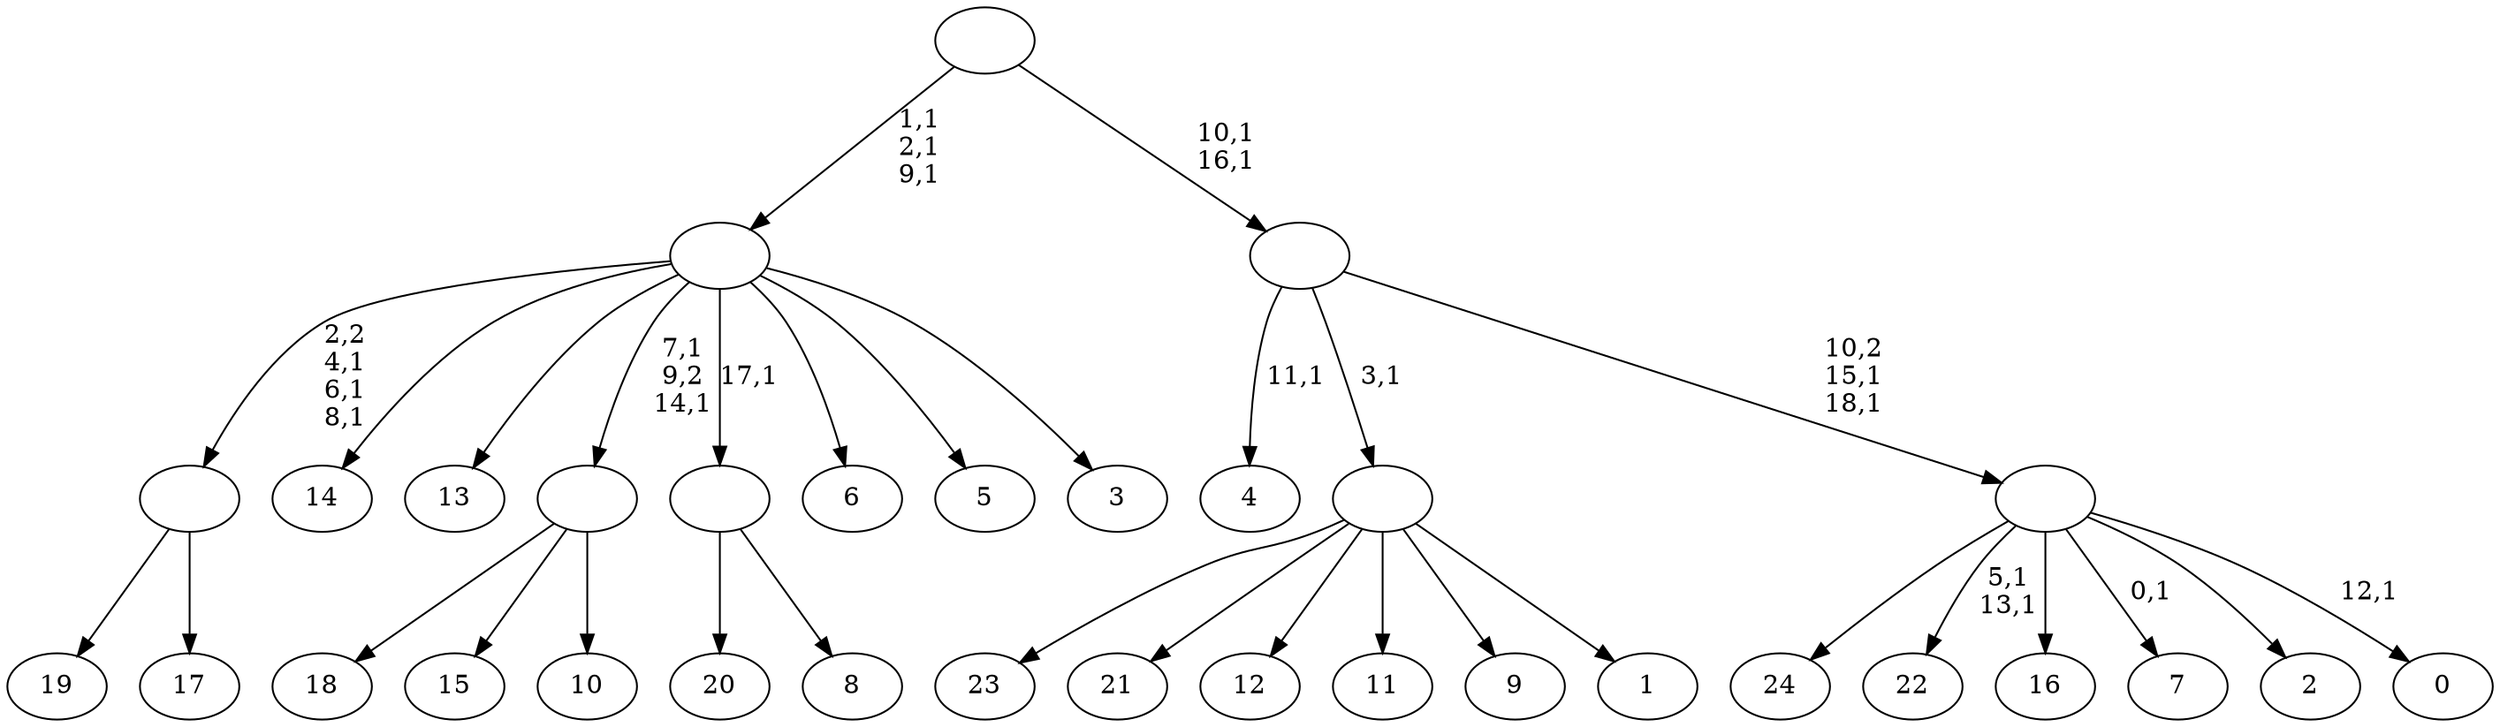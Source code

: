 digraph T {
	44 [label="24"]
	43 [label="23"]
	42 [label="22"]
	39 [label="21"]
	38 [label="20"]
	37 [label="19"]
	36 [label="18"]
	35 [label="17"]
	34 [label=""]
	31 [label="16"]
	30 [label="15"]
	29 [label="14"]
	28 [label="13"]
	27 [label="12"]
	26 [label="11"]
	25 [label="10"]
	24 [label=""]
	22 [label="9"]
	21 [label="8"]
	20 [label=""]
	19 [label="7"]
	17 [label="6"]
	16 [label="5"]
	15 [label="4"]
	13 [label="3"]
	12 [label=""]
	9 [label="2"]
	8 [label="1"]
	7 [label=""]
	6 [label="0"]
	4 [label=""]
	2 [label=""]
	0 [label=""]
	34 -> 37 [label=""]
	34 -> 35 [label=""]
	24 -> 36 [label=""]
	24 -> 30 [label=""]
	24 -> 25 [label=""]
	20 -> 38 [label=""]
	20 -> 21 [label=""]
	12 -> 24 [label="7,1\n9,2\n14,1"]
	12 -> 34 [label="2,2\n4,1\n6,1\n8,1"]
	12 -> 29 [label=""]
	12 -> 28 [label=""]
	12 -> 20 [label="17,1"]
	12 -> 17 [label=""]
	12 -> 16 [label=""]
	12 -> 13 [label=""]
	7 -> 43 [label=""]
	7 -> 39 [label=""]
	7 -> 27 [label=""]
	7 -> 26 [label=""]
	7 -> 22 [label=""]
	7 -> 8 [label=""]
	4 -> 6 [label="12,1"]
	4 -> 19 [label="0,1"]
	4 -> 42 [label="5,1\n13,1"]
	4 -> 44 [label=""]
	4 -> 31 [label=""]
	4 -> 9 [label=""]
	2 -> 4 [label="10,2\n15,1\n18,1"]
	2 -> 15 [label="11,1"]
	2 -> 7 [label="3,1"]
	0 -> 2 [label="10,1\n16,1"]
	0 -> 12 [label="1,1\n2,1\n9,1"]
}
